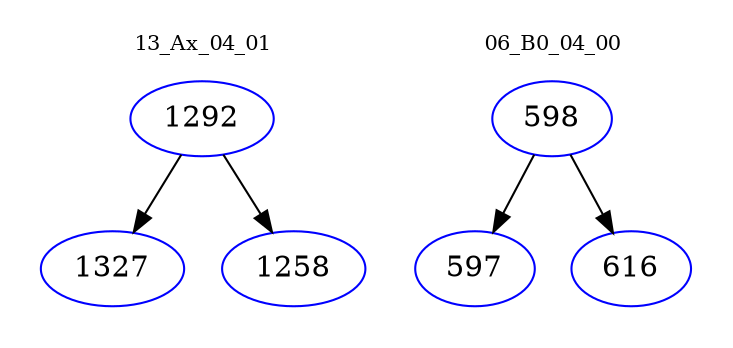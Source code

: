 digraph{
subgraph cluster_0 {
color = white
label = "13_Ax_04_01";
fontsize=10;
T0_1292 [label="1292", color="blue"]
T0_1292 -> T0_1327 [color="black"]
T0_1327 [label="1327", color="blue"]
T0_1292 -> T0_1258 [color="black"]
T0_1258 [label="1258", color="blue"]
}
subgraph cluster_1 {
color = white
label = "06_B0_04_00";
fontsize=10;
T1_598 [label="598", color="blue"]
T1_598 -> T1_597 [color="black"]
T1_597 [label="597", color="blue"]
T1_598 -> T1_616 [color="black"]
T1_616 [label="616", color="blue"]
}
}
